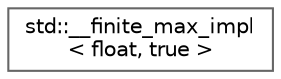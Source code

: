digraph "Graphical Class Hierarchy"
{
 // LATEX_PDF_SIZE
  bgcolor="transparent";
  edge [fontname=Helvetica,fontsize=10,labelfontname=Helvetica,labelfontsize=10];
  node [fontname=Helvetica,fontsize=10,shape=box,height=0.2,width=0.4];
  rankdir="LR";
  Node0 [id="Node000000",label="std::__finite_max_impl\l\< float, true \>",height=0.2,width=0.4,color="grey40", fillcolor="white", style="filled",URL="$structstd_1_1____finite__max__impl_3_01float_00_01true_01_4.html",tooltip=" "];
}
